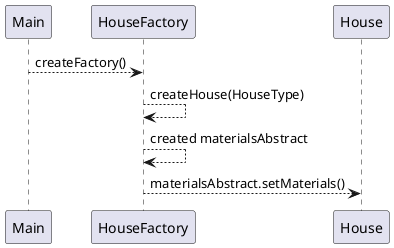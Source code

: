 @startuml
Main --> HouseFactory: createFactory()
HouseFactory --> HouseFactory: createHouse(HouseType)
HouseFactory --> HouseFactory: created materialsAbstract
HouseFactory --> House: materialsAbstract.setMaterials()


@enduml